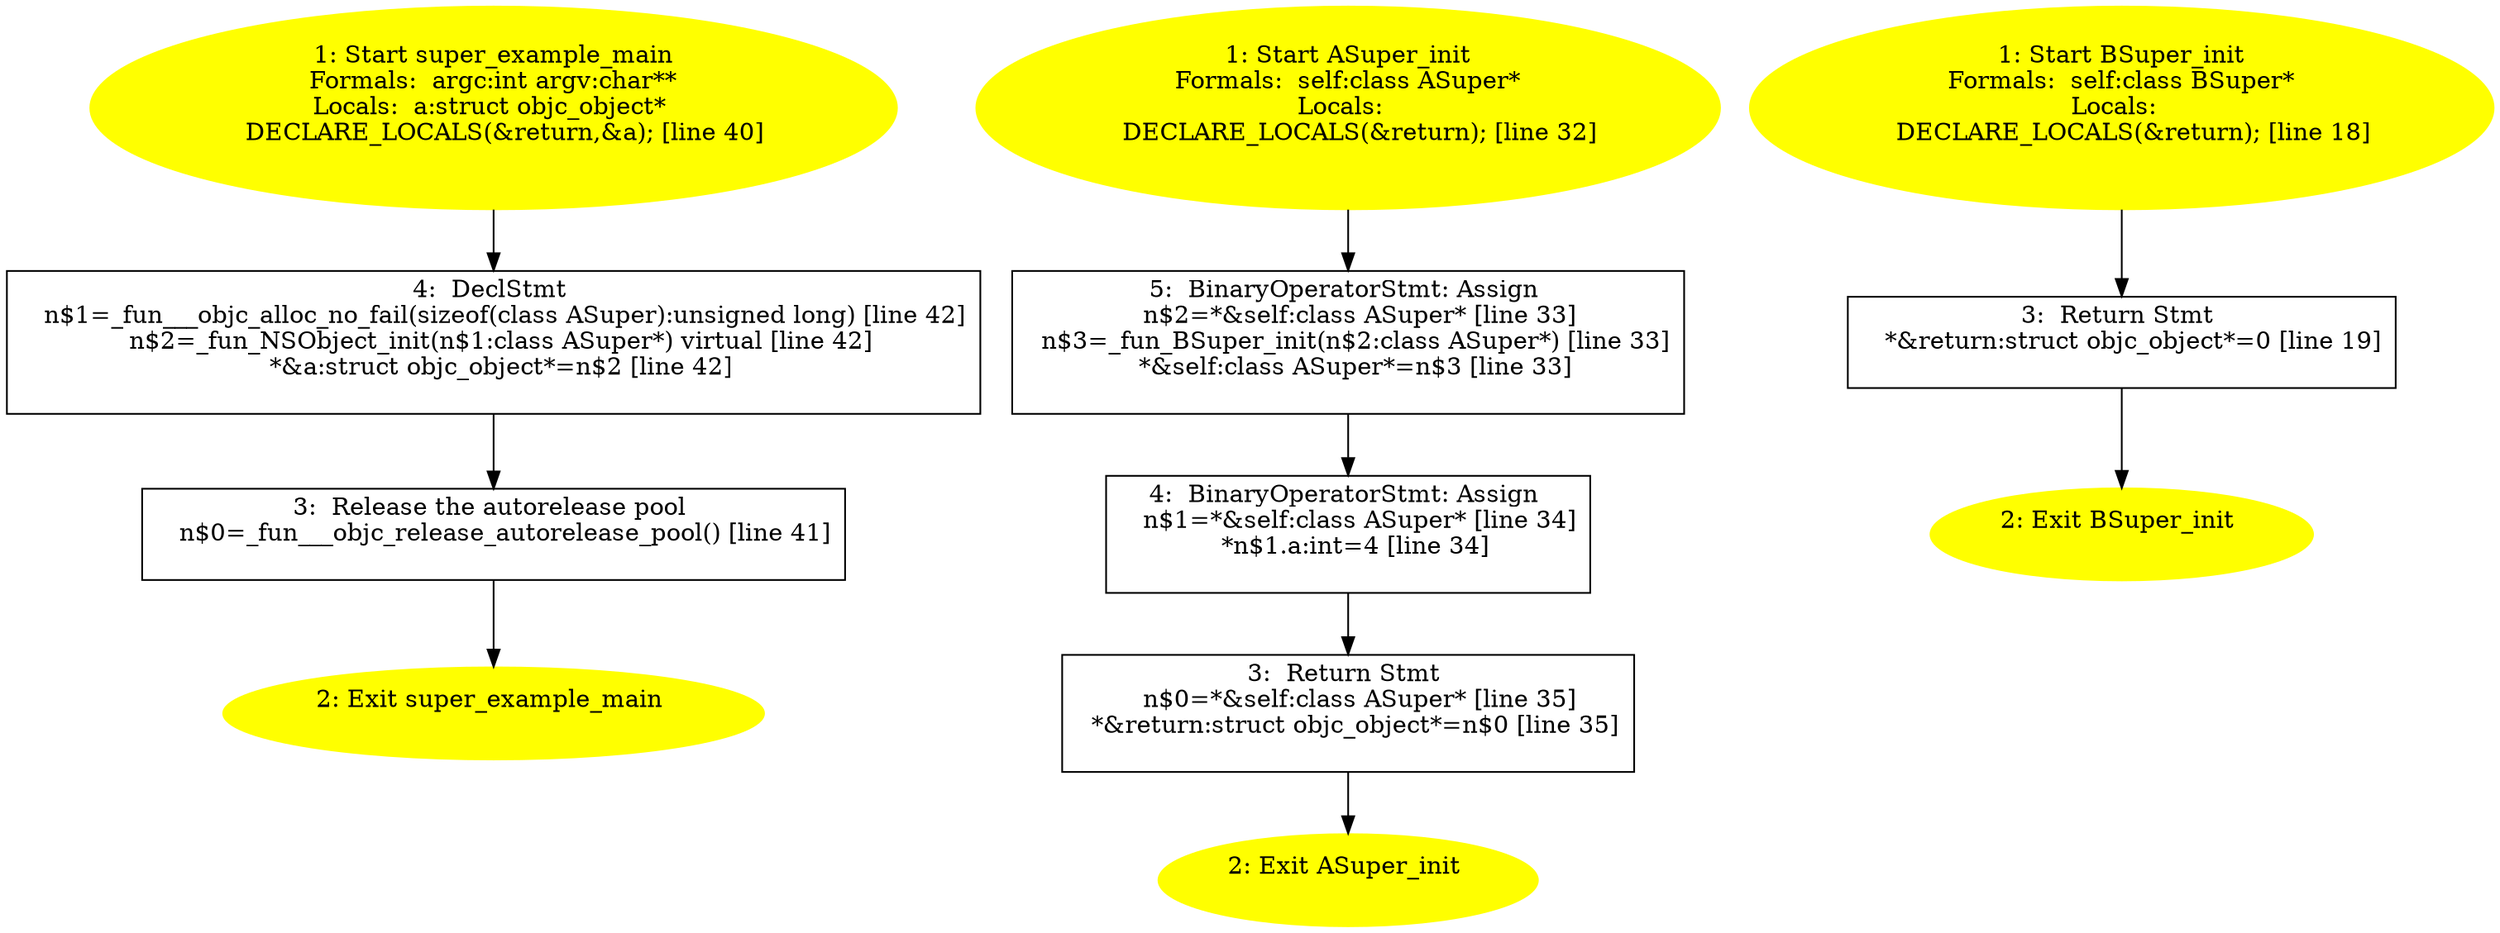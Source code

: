 /* @generated */
digraph iCFG {
"super_example_main.e3ebe95e6c5ae811733f235c29fbbf6d_1" [label="1: Start super_example_main\nFormals:  argc:int argv:char**\nLocals:  a:struct objc_object* \n   DECLARE_LOCALS(&return,&a); [line 40]\n " color=yellow style=filled]
	

	 "super_example_main.e3ebe95e6c5ae811733f235c29fbbf6d_1" -> "super_example_main.e3ebe95e6c5ae811733f235c29fbbf6d_4" ;
"super_example_main.e3ebe95e6c5ae811733f235c29fbbf6d_2" [label="2: Exit super_example_main \n  " color=yellow style=filled]
	

"super_example_main.e3ebe95e6c5ae811733f235c29fbbf6d_3" [label="3:  Release the autorelease pool \n   n$0=_fun___objc_release_autorelease_pool() [line 41]\n " shape="box"]
	

	 "super_example_main.e3ebe95e6c5ae811733f235c29fbbf6d_3" -> "super_example_main.e3ebe95e6c5ae811733f235c29fbbf6d_2" ;
"super_example_main.e3ebe95e6c5ae811733f235c29fbbf6d_4" [label="4:  DeclStmt \n   n$1=_fun___objc_alloc_no_fail(sizeof(class ASuper):unsigned long) [line 42]\n  n$2=_fun_NSObject_init(n$1:class ASuper*) virtual [line 42]\n  *&a:struct objc_object*=n$2 [line 42]\n " shape="box"]
	

	 "super_example_main.e3ebe95e6c5ae811733f235c29fbbf6d_4" -> "super_example_main.e3ebe95e6c5ae811733f235c29fbbf6d_3" ;
"ASuper_initinstance.6f3b40ea0d3fb45d9abe23de189cdfd4_1" [label="1: Start ASuper_init\nFormals:  self:class ASuper*\nLocals:  \n   DECLARE_LOCALS(&return); [line 32]\n " color=yellow style=filled]
	

	 "ASuper_initinstance.6f3b40ea0d3fb45d9abe23de189cdfd4_1" -> "ASuper_initinstance.6f3b40ea0d3fb45d9abe23de189cdfd4_5" ;
"ASuper_initinstance.6f3b40ea0d3fb45d9abe23de189cdfd4_2" [label="2: Exit ASuper_init \n  " color=yellow style=filled]
	

"ASuper_initinstance.6f3b40ea0d3fb45d9abe23de189cdfd4_3" [label="3:  Return Stmt \n   n$0=*&self:class ASuper* [line 35]\n  *&return:struct objc_object*=n$0 [line 35]\n " shape="box"]
	

	 "ASuper_initinstance.6f3b40ea0d3fb45d9abe23de189cdfd4_3" -> "ASuper_initinstance.6f3b40ea0d3fb45d9abe23de189cdfd4_2" ;
"ASuper_initinstance.6f3b40ea0d3fb45d9abe23de189cdfd4_4" [label="4:  BinaryOperatorStmt: Assign \n   n$1=*&self:class ASuper* [line 34]\n  *n$1.a:int=4 [line 34]\n " shape="box"]
	

	 "ASuper_initinstance.6f3b40ea0d3fb45d9abe23de189cdfd4_4" -> "ASuper_initinstance.6f3b40ea0d3fb45d9abe23de189cdfd4_3" ;
"ASuper_initinstance.6f3b40ea0d3fb45d9abe23de189cdfd4_5" [label="5:  BinaryOperatorStmt: Assign \n   n$2=*&self:class ASuper* [line 33]\n  n$3=_fun_BSuper_init(n$2:class ASuper*) [line 33]\n  *&self:class ASuper*=n$3 [line 33]\n " shape="box"]
	

	 "ASuper_initinstance.6f3b40ea0d3fb45d9abe23de189cdfd4_5" -> "ASuper_initinstance.6f3b40ea0d3fb45d9abe23de189cdfd4_4" ;
"BSuper_initinstance.5856b96401dc01871bc74560e82e3fc4_1" [label="1: Start BSuper_init\nFormals:  self:class BSuper*\nLocals:  \n   DECLARE_LOCALS(&return); [line 18]\n " color=yellow style=filled]
	

	 "BSuper_initinstance.5856b96401dc01871bc74560e82e3fc4_1" -> "BSuper_initinstance.5856b96401dc01871bc74560e82e3fc4_3" ;
"BSuper_initinstance.5856b96401dc01871bc74560e82e3fc4_2" [label="2: Exit BSuper_init \n  " color=yellow style=filled]
	

"BSuper_initinstance.5856b96401dc01871bc74560e82e3fc4_3" [label="3:  Return Stmt \n   *&return:struct objc_object*=0 [line 19]\n " shape="box"]
	

	 "BSuper_initinstance.5856b96401dc01871bc74560e82e3fc4_3" -> "BSuper_initinstance.5856b96401dc01871bc74560e82e3fc4_2" ;
}
